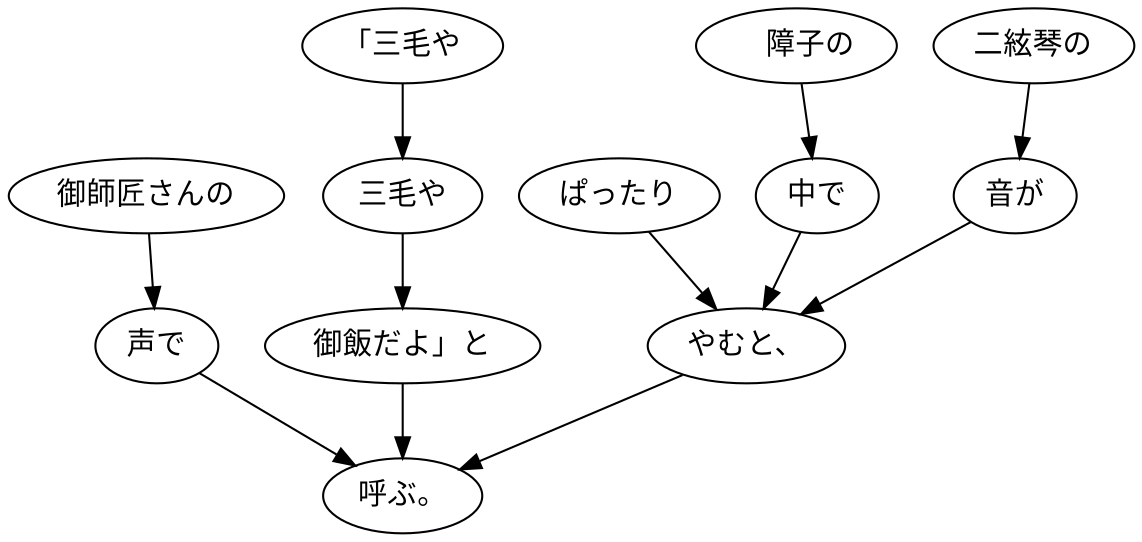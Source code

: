digraph graph702 {
	node0 [label="　障子の"];
	node1 [label="中で"];
	node2 [label="二絃琴の"];
	node3 [label="音が"];
	node4 [label="ぱったり"];
	node5 [label="やむと、"];
	node6 [label="御師匠さんの"];
	node7 [label="声で"];
	node8 [label="「三毛や"];
	node9 [label="三毛や"];
	node10 [label="御飯だよ」と"];
	node11 [label="呼ぶ。"];
	node0 -> node1;
	node1 -> node5;
	node2 -> node3;
	node3 -> node5;
	node4 -> node5;
	node5 -> node11;
	node6 -> node7;
	node7 -> node11;
	node8 -> node9;
	node9 -> node10;
	node10 -> node11;
}
